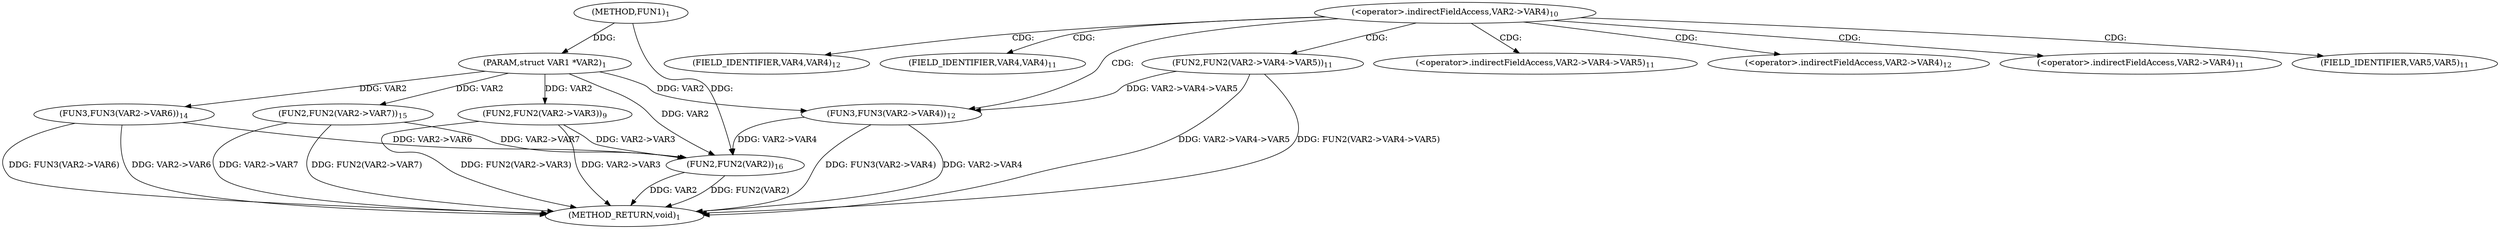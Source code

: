 digraph "FUN1" {  
"8" [label = <(METHOD,FUN1)<SUB>1</SUB>> ]
"40" [label = <(METHOD_RETURN,void)<SUB>1</SUB>> ]
"9" [label = <(PARAM,struct VAR1 *VAR2)<SUB>1</SUB>> ]
"11" [label = <(FUN2,FUN2(VAR2-&gt;VAR3))<SUB>9</SUB>> ]
"30" [label = <(FUN3,FUN3(VAR2-&gt;VAR6))<SUB>14</SUB>> ]
"34" [label = <(FUN2,FUN2(VAR2-&gt;VAR7))<SUB>15</SUB>> ]
"38" [label = <(FUN2,FUN2(VAR2))<SUB>16</SUB>> ]
"20" [label = <(FUN2,FUN2(VAR2-&gt;VAR4-&gt;VAR5))<SUB>11</SUB>> ]
"26" [label = <(FUN3,FUN3(VAR2-&gt;VAR4))<SUB>12</SUB>> ]
"16" [label = <(&lt;operator&gt;.indirectFieldAccess,VAR2-&gt;VAR4)<SUB>10</SUB>> ]
"21" [label = <(&lt;operator&gt;.indirectFieldAccess,VAR2-&gt;VAR4-&gt;VAR5)<SUB>11</SUB>> ]
"27" [label = <(&lt;operator&gt;.indirectFieldAccess,VAR2-&gt;VAR4)<SUB>12</SUB>> ]
"22" [label = <(&lt;operator&gt;.indirectFieldAccess,VAR2-&gt;VAR4)<SUB>11</SUB>> ]
"25" [label = <(FIELD_IDENTIFIER,VAR5,VAR5)<SUB>11</SUB>> ]
"29" [label = <(FIELD_IDENTIFIER,VAR4,VAR4)<SUB>12</SUB>> ]
"24" [label = <(FIELD_IDENTIFIER,VAR4,VAR4)<SUB>11</SUB>> ]
  "11" -> "40"  [ label = "DDG: VAR2-&gt;VAR3"] 
  "11" -> "40"  [ label = "DDG: FUN2(VAR2-&gt;VAR3)"] 
  "20" -> "40"  [ label = "DDG: VAR2-&gt;VAR4-&gt;VAR5"] 
  "20" -> "40"  [ label = "DDG: FUN2(VAR2-&gt;VAR4-&gt;VAR5)"] 
  "26" -> "40"  [ label = "DDG: VAR2-&gt;VAR4"] 
  "26" -> "40"  [ label = "DDG: FUN3(VAR2-&gt;VAR4)"] 
  "30" -> "40"  [ label = "DDG: VAR2-&gt;VAR6"] 
  "30" -> "40"  [ label = "DDG: FUN3(VAR2-&gt;VAR6)"] 
  "34" -> "40"  [ label = "DDG: VAR2-&gt;VAR7"] 
  "34" -> "40"  [ label = "DDG: FUN2(VAR2-&gt;VAR7)"] 
  "38" -> "40"  [ label = "DDG: VAR2"] 
  "38" -> "40"  [ label = "DDG: FUN2(VAR2)"] 
  "8" -> "9"  [ label = "DDG: "] 
  "9" -> "11"  [ label = "DDG: VAR2"] 
  "9" -> "30"  [ label = "DDG: VAR2"] 
  "9" -> "34"  [ label = "DDG: VAR2"] 
  "9" -> "38"  [ label = "DDG: VAR2"] 
  "11" -> "38"  [ label = "DDG: VAR2-&gt;VAR3"] 
  "26" -> "38"  [ label = "DDG: VAR2-&gt;VAR4"] 
  "30" -> "38"  [ label = "DDG: VAR2-&gt;VAR6"] 
  "34" -> "38"  [ label = "DDG: VAR2-&gt;VAR7"] 
  "8" -> "38"  [ label = "DDG: "] 
  "9" -> "26"  [ label = "DDG: VAR2"] 
  "20" -> "26"  [ label = "DDG: VAR2-&gt;VAR4-&gt;VAR5"] 
  "16" -> "20"  [ label = "CDG: "] 
  "16" -> "24"  [ label = "CDG: "] 
  "16" -> "29"  [ label = "CDG: "] 
  "16" -> "25"  [ label = "CDG: "] 
  "16" -> "21"  [ label = "CDG: "] 
  "16" -> "22"  [ label = "CDG: "] 
  "16" -> "26"  [ label = "CDG: "] 
  "16" -> "27"  [ label = "CDG: "] 
}
